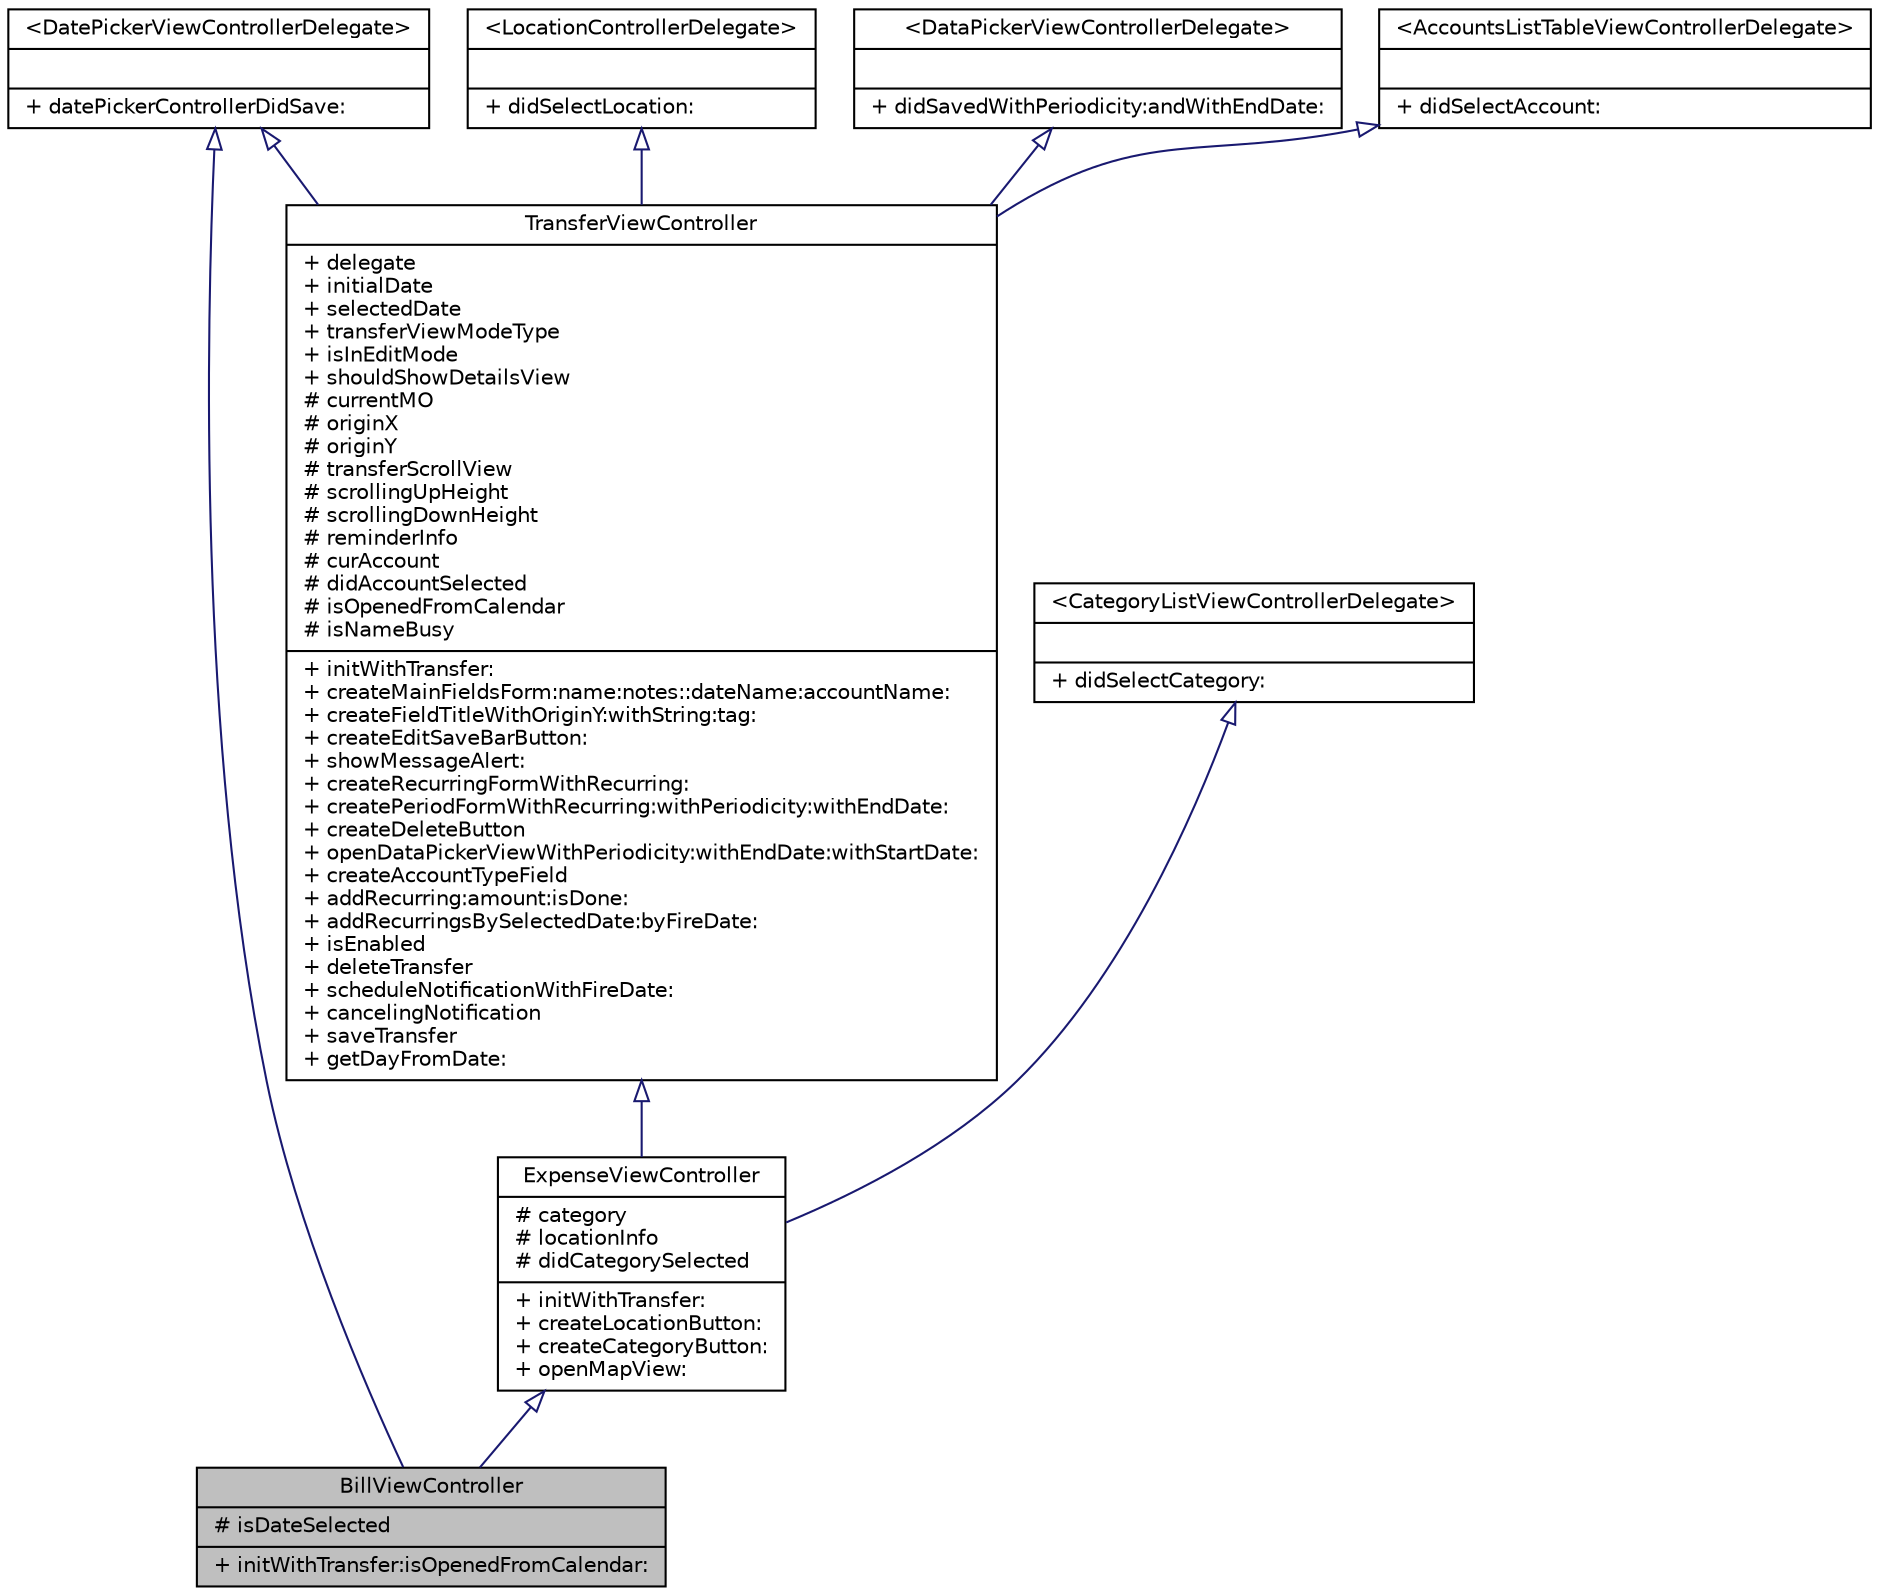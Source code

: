 digraph G
{
  edge [fontname="Helvetica",fontsize="10",labelfontname="Helvetica",labelfontsize="10"];
  node [fontname="Helvetica",fontsize="10",shape=record];
  Node1 [label="{BillViewController\n|# isDateSelected\l|+ initWithTransfer:isOpenedFromCalendar:\l}",height=0.2,width=0.4,color="black", fillcolor="grey75", style="filled" fontcolor="black"];
  Node2 -> Node1 [dir=back,color="midnightblue",fontsize="10",style="solid",arrowtail="empty",fontname="Helvetica"];
  Node2 [label="{ExpenseViewController\n|# category\l# locationInfo\l# didCategorySelected\l|+ initWithTransfer:\l+ createLocationButton:\l+ createCategoryButton:\l+ openMapView:\l}",height=0.2,width=0.4,color="black", fillcolor="white", style="filled",URL="$interface_expense_view_controller.html",tooltip="This class is responsible for creating/adding the main fields of outcome/bill."];
  Node3 -> Node2 [dir=back,color="midnightblue",fontsize="10",style="solid",arrowtail="empty",fontname="Helvetica"];
  Node3 [label="{TransferViewController\n|+ delegate\l+ initialDate\l+ selectedDate\l+ transferViewModeType\l+ isInEditMode\l+ shouldShowDetailsView\l# currentMO\l# originX\l# originY\l# transferScrollView\l# scrollingUpHeight\l# scrollingDownHeight\l# reminderInfo\l# curAccount\l# didAccountSelected\l# isOpenedFromCalendar\l# isNameBusy\l|+ initWithTransfer:\l+ createMainFieldsForm:name:notes::dateName:accountName:\l+ createFieldTitleWithOriginY:withString:tag:\l+ createEditSaveBarButton:\l+ showMessageAlert:\l+ createRecurringFormWithRecurring:\l+ createPeriodFormWithRecurring:withPeriodicity:withEndDate:\l+ createDeleteButton\l+ openDataPickerViewWithPeriodicity:withEndDate:withStartDate:\l+ createAccountTypeField\l+ addRecurring:amount:isDone:\l+ addRecurringsBySelectedDate:byFireDate:\l+ isEnabled\l+ deleteTransfer\l+ scheduleNotificationWithFireDate:\l+ cancelingNotification\l+ saveTransfer\l+ getDayFromDate:\l}",height=0.2,width=0.4,color="black", fillcolor="white", style="filled",URL="$interface_transfer_view_controller.html",tooltip="TransferViewController class. This class is responsible for creating/adding the main fields of outcom..."];
  Node4 -> Node3 [dir=back,color="midnightblue",fontsize="10",style="solid",arrowtail="empty",fontname="Helvetica"];
  Node4 [label="{\<DatePickerViewControllerDelegate\>\n||+ datePickerControllerDidSave:\l}",height=0.2,width=0.4,color="black", fillcolor="white", style="filled",URL="$protocol_date_picker_view_controller_delegate-p.html",tooltip="the DatePickerViewControllerDelegate. Responsible for date selection."];
  Node5 -> Node3 [dir=back,color="midnightblue",fontsize="10",style="solid",arrowtail="empty",fontname="Helvetica"];
  Node5 [label="{\<LocationControllerDelegate\>\n||+ didSelectLocation:\l}",height=0.2,width=0.4,color="black", fillcolor="white", style="filled",URL="$protocol_location_controller_delegate-p.html",tooltip="delegate for location functionalities"];
  Node6 -> Node3 [dir=back,color="midnightblue",fontsize="10",style="solid",arrowtail="empty",fontname="Helvetica"];
  Node6 [label="{\<DataPickerViewControllerDelegate\>\n||+ didSavedWithPeriodicity:andWithEndDate:\l}",height=0.2,width=0.4,color="black", fillcolor="white", style="filled",URL="$protocol_data_picker_view_controller_delegate-p.html",tooltip="the DataPickerViewControllerDelegate. Responsible for date selection."];
  Node7 -> Node3 [dir=back,color="midnightblue",fontsize="10",style="solid",arrowtail="empty",fontname="Helvetica"];
  Node7 [label="{\<AccountsListTableViewControllerDelegate\>\n||+ didSelectAccount:\l}",height=0.2,width=0.4,color="black", fillcolor="white", style="filled",URL="$protocol_accounts_list_table_view_controller_delegate-p.html",tooltip="the AccountsListTableViewControllerDelegate."];
  Node8 -> Node2 [dir=back,color="midnightblue",fontsize="10",style="solid",arrowtail="empty",fontname="Helvetica"];
  Node8 [label="{\<CategoryListViewControllerDelegate\>\n||+ didSelectCategory:\l}",height=0.2,width=0.4,color="black", fillcolor="white", style="filled",URL="$protocol_category_list_view_controller_delegate-p.html",tooltip="}"];
  Node4 -> Node1 [dir=back,color="midnightblue",fontsize="10",style="solid",arrowtail="empty",fontname="Helvetica"];
}
